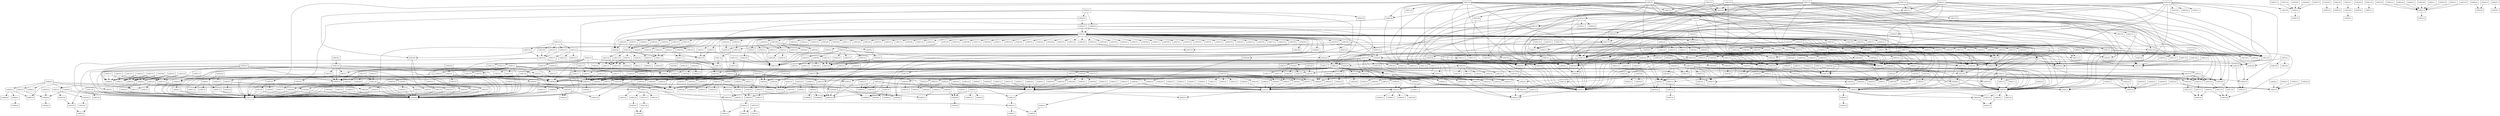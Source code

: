digraph G {
node[shape=box, fontsize=10, fontname=monospace];
"0x0800da50" -> "0x080353e0"
"0x0800da50" -> "0x00000008"
"0x0800da90" -> "0x0800da50"
"0x0800da90" -> "0x0800dadc"
"0x0800dab4" -> "0x080379d0"
"0x0800dab4" -> "0x0800df54"
"0x0800dab4" -> "0x0800edac"
"0x0800dab4" -> "0x0802a8ec"
"0x0800dab4" -> "0x08012334"
"0x0800dab4" -> "0x0801015c"
"0x0800db30" -> "0x0800dbe4"
"0x0800dc14" -> "0x080353e0"
"0x0800dc14" -> "0x00000008"
"0x0800de10" -> "0x080353f4"
"0x0800de10" -> "0x0800dc14"
"0x0800dea4" -> "0x080353e0"
"0x0800dea4" -> "0x00000008"
"0x0800deb8" -> "0x080353f0"
"0x0800df40" -> "0x080353e0"
"0x0800df40" -> "0x00000008"
"0x0800e114" -> "0x0800e124"
"0x0800e114" -> "0x00000018"
"0x0800e114" -> "0x0800e190"
"0x0800e864" -> "0x08010474"
"0x0800e908" -> "0x080353e0"
"0x0800e908" -> "0x00000008"
"0x0800e998" -> "0x0800eae0"
"0x0800e998" -> "0x0800e9e4"
"0x0800e9e4" -> "0x0800e8ac"
"0x0800e9e4" -> "0x0800e908"
"0x0800e9e4" -> "0x0800ef74"
"0x0800ea58" -> "0x0800efc8"
"0x0800ea88" -> "0x0800eaa0"
"0x0800ea88" -> "0x0800eb74"
"0x0800eaa0" -> "0x0800effc"
"0x0800eac0" -> "0x080353e0"
"0x0800eac0" -> "0x00000008"
"0x0800ec38" -> "0x0800ef74"
"0x0800edac" -> "0x0800f194"
"0x0800edac" -> "0x0800edec"
"0x0800edac" -> "0x0800e484"
"0x0800edc4" -> "0x0800f064"
"0x0800edec" -> "0x0800ee20"
"0x0800eee4" -> "0x08038188"
"0x0800eee4" -> "0x0800f194"
"0x0800eee4" -> "0x0800eac0"
"0x0800ef74" -> "0x0800f01c"
"0x0800ef74" -> "0x0800f040"
"0x0800efc8" -> "0x0800f040"
"0x0800f064" -> "0x080379d4"
"0x0800f064" -> "0x0800eb98"
"0x0800f064" -> "0x03000000"
"0x0800f0b0" -> "0x0800f0c0"
"0x0800f0b0" -> "0x0800f0fc"
"0x0800f0fc" -> "0x0800f110"
"0x0800f0fc" -> "0x0800f130"
"0x0800f0fc" -> "0x0800f238"
"0x0800f110" -> "0x080353e0"
"0x0800f110" -> "0x00000008"
"0x0800f2a0" -> "0x08037a0c"
"0x0800f2dc" -> "0x0800f358"
"0x080100a0" -> "0x0800dadc"
"0x080100b4" -> "0x08035400"
"0x0801015c" -> "0x080353e0"
"0x0801015c" -> "0x00000008"
"0x080101b4" -> "0x0800db30"
"0x080101c4" -> "0x080353e4"
"0x080102f4" -> "0x080381e8"
"0x080102f4" -> "0x08037ed8"
"0x0801030c" -> "0x080102f4"
"0x08010388" -> "0x080364dc"
"0x08010388" -> "0x080353e0"
"0x08010388" -> "0x00000008"
"0x08010474" -> "0x0803658c"
"0x08010474" -> "0x08013de0"
"0x08010474" -> "0x08036560"
"0x08010474" -> "0x00000018"
"0x08010474" -> "0x08010730"
"0x0801058c" -> "0x08036d78"
"0x080105ec" -> "0x0801058c"
"0x08010618" -> "0x0801058c"
"0x08010658" -> "0x08036d78"
"0x08010688" -> "0x08036560"
"0x08010688" -> "0x08010730"
"0x08010688" -> "0x080366c0"
"0x08010950" -> "0x08025c98"
"0x0801095c" -> "0x08010fbc"
"0x0801095c" -> "0x080125bc"
"0x0801095c" -> "0x08016b9c"
"0x08010be4" -> "0x0800f974"
"0x08010c08" -> "0x0800f9d4"
"0x08010fbc" -> "0x080353e0"
"0x08010fbc" -> "0x00000008"
"0x08010fdc" -> "0x08010ff0"
"0x08010ff0" -> "0x080110b4"
"0x08010ff0" -> "0x080353e0"
"0x08010ff0" -> "0x00000008"
"0x08010ff0" -> "0x08016708"
"0x080111d4" -> "0x0801677c"
"0x08011214" -> "0x080353e0"
"0x08011214" -> "0x00000008"
"0x0801126c" -> "0x080112cc"
"0x080112ac" -> "0x0801133c"
"0x080112cc" -> "0x08011354"
"0x080112cc" -> "0x080113a0"
"0x080112cc" -> "0x080114dc"
"0x0801133c" -> "0x0801150c"
"0x08011354" -> "0x08011454"
"0x080113a0" -> "0x08011498"
"0x08011454" -> "0x080380e0"
"0x08011498" -> "0x080380e0"
"0x08011824" -> "0x0803540c"
"0x08011824" -> "0x08011a00"
"0x08011824" -> "0x08028d50"
"0x080118c8" -> "0x08036b64"
"0x080118c8" -> "0x080353e0"
"0x080118c8" -> "0x00000008"
"0x080118c8" -> "0x08035474"
"0x080118c8" -> "0x080357dc"
"0x08011a00" -> "0x08036b64"
"0x08011a00" -> "0x080355f8"
"0x08011a00" -> "0x080353e8"
"0x08011a00" -> "0x080353e0"
"0x08011a00" -> "0x00000008"
"0x08011a00" -> "0x08036be0"
"0x08011b44" -> "0x0800df40"
"0x08011b44" -> "0x0800deb8"
"0x08011b44" -> "0x080353e0"
"0x08011b44" -> "0x00000008"
"0x08011b44" -> "0x08010fdc"
"0x08011b44" -> "0x0800de10"
"0x08011b44" -> "0x080353f4"
"0x08011b44" -> "0x08012e24"
"0x08011b44" -> "0x0800dadc"
"0x08012168" -> "0x0800dadc"
"0x08012334" -> "0x0800db30"
"0x080128dc" -> "0x08011b44"
"0x08012908" -> "0x080353e0"
"0x08012908" -> "0x00000008"
"0x08012938" -> "0x080353e0"
"0x08012938" -> "0x00000008"
"0x08012e24" -> "0x0800df40"
"0x08012e24" -> "0x0800deb8"
"0x08012e24" -> "0x0800de10"
"0x08012ed0" -> "0x080379d8"
"0x08012ed0" -> "0x080130f0"
"0x08012ed0" -> "0x08012f18"
"0x08012f18" -> "0x080379d8"
"0x08012f18" -> "0x080130f0"
"0x08012f18" -> "0x08013758"
"0x080130f0" -> "0x080353e4"
"0x080130f0" -> "0x08035400"
"0x080130f0" -> "0x08013758"
"0x080137b8" -> "0x080353e0"
"0x080137b8" -> "0x00000008"
"0x080137b8" -> "0x08013828"
"0x080138a4" -> "0x080329d4"
"0x080138a4" -> "0x08012908"
"0x08013904" -> "0x08032978"
"0x08013904" -> "0x08012938"
"0x08013a94" -> "0x08016708"
"0x08013ad8" -> "0x0803662c"
"0x08013ad8" -> "0x080353e8"
"0x08013ad8" -> "0x08010474"
"0x080165fc" -> "0x08016948"
"0x08016708" -> "0x08016978"
"0x08016708" -> "0x080169b0"
"0x08016708" -> "0x08038210"
"0x08016708" -> "0x08038214"
"0x08016764" -> "0x0801677c"
"0x08016788" -> "0x0801677c"
"0x08016818" -> "0x08016834"
"0x080168f8" -> "0x08016964"
"0x08016948" -> "0x080169ec"
"0x08016ac0" -> "0x080353e0"
"0x08016ac0" -> "0x00000008"
"0x08016ac0" -> "0x08016708"
"0x08016b9c" -> "0x080353e0"
"0x08016b9c" -> "0x00000008"
"0x08016c1c" -> "0x08016bc0"
"0x08016c1c" -> "0x08016c74"
"0x08016c1c" -> "0x08016c94"
"0x08016c1c" -> "0x08016ca8"
"0x08016c1c" -> "0x08016cbc"
"0x08016c1c" -> "0x08016cd0"
"0x08016c74" -> "0x08016b14"
"0x08016d38" -> "0x08017010"
"0x08016d90" -> "0x080379d8"
"0x08016d90" -> "0x08016eac"
"0x08016d90" -> "0x0801b8fc"
"0x08016e24" -> "0x080379d4"
"0x08016e24" -> "0x08016e98"
"0x08016e24" -> "0x080189b4"
"0x08016e24" -> "0x08018d54"
"0x08016e30" -> "0x08012ed0"
"0x08016e98" -> "0x08016d38"
"0x08016e98" -> "0x08016d90"
"0x08016eac" -> "0x08017010"
"0x08016eac" -> "0x080170a4"
"0x08016eac" -> "0x08017084"
"0x08016eac" -> "0x080170c4"
"0x08016eac" -> "0x080170e4"
"0x08017084" -> "0x08017184"
"0x080170a4" -> "0x080171b4"
"0x080170c4" -> "0x080171f4"
"0x080170e4" -> "0x08017228"
"0x08017104" -> "0x08012630"
"0x08017104" -> "0x08012710"
"0x08017184" -> "0x08012a08"
"0x080171b4" -> "0x08012a08"
"0x080171f4" -> "0x08012a84"
"0x08017228" -> "0x08012a84"
"0x08017268" -> "0x0801cf1c"
"0x08017268" -> "0x0801126c"
"0x08017268" -> "0x0800e998"
"0x08017268" -> "0x08016c1c"
"0x08017268" -> "0x0801d1fc"
"0x08017268" -> "0x0801b1f0"
"0x08017268" -> "0x08013858"
"0x08017268" -> "0x08016c74"
"0x08017268" -> "0x08016c94"
"0x08017268" -> "0x08016ca8"
"0x08017268" -> "0x08016cf4"
"0x08017268" -> "0x08016cf8"
"0x08017268" -> "0x08016d0c"
"0x08017268" -> "0x08016cd0"
"0x08017268" -> "0x080190f4"
"0x08017268" -> "0x0801913c"
"0x08017268" -> "0x08018ff0"
"0x08017268" -> "0x08018d68"
"0x08017268" -> "0x08018c68"
"0x08017268" -> "0x0801cf50"
"0x08017268" -> "0x080352d0"
"0x08017268" -> "0x08017268"
"0x08017268" -> "0x08017386"
"0x08017268" -> "0x08016708"
"0x08017428" -> "0x08016d0c"
"0x08017428" -> "0x0801a894"
"0x08017428" -> "0x0801394c"
"0x08017428" -> "0x08013904"
"0x08017428" -> "0x08032414"
"0x08017428" -> "0x0801c328"
"0x08017428" -> "0x0801c908"
"0x08017428" -> "0x080190f4"
"0x08017428" -> "0x0801913c"
"0x08017428" -> "0x080138a4"
"0x08017428" -> "0x080191b0"
"0x08017428" -> "0x0801c344"
"0x08017428" -> "0x0801c1b0"
"0x08017428" -> "0x0801ce88"
"0x08017428" -> "0x0801c4c4"
"0x08017428" -> "0x0801c518"
"0x08017428" -> "0x0801c450"
"0x080175d8" -> "0x08016d0c"
"0x080175d8" -> "0x0801a894"
"0x080175d8" -> "0x0801394c"
"0x080175d8" -> "0x0801c638"
"0x080175d8" -> "0x080190f4"
"0x080175d8" -> "0x080191b0"
"0x080175d8" -> "0x0801c344"
"0x080175d8" -> "0x0801c1b0"
"0x080175d8" -> "0x0801ce88"
"0x080175d8" -> "0x0801c590"
"0x080175d8" -> "0x080190c0"
"0x080175d8" -> "0x08010474"
"0x080175d8" -> "0x0801f590"
"0x080175d8" -> "0x0801edf0"
"0x0801776c" -> "0x08038128"
"0x0801776c" -> "0x08016d0c"
"0x0801776c" -> "0x0801c240"
"0x0801776c" -> "0x0801a894"
"0x0801776c" -> "0x08032414"
"0x0801776c" -> "0x0801c908"
"0x0801776c" -> "0x080190f4"
"0x0801776c" -> "0x080191b0"
"0x0801776c" -> "0x0801913c"
"0x0801776c" -> "0x0801c1b0"
"0x0801776c" -> "0x0801ce88"
"0x0801776c" -> "0x0801c518"
"0x0801776c" -> "0x0801c450"
"0x0801776c" -> "0x08016ce4"
"0x08017930" -> "0x080190e0"
"0x08017930" -> "0x08016d0c"
"0x08017930" -> "0x0801c240"
"0x08017930" -> "0x08016d18"
"0x08017930" -> "0x0801c2d4"
"0x08017930" -> "0x08016ce4"
"0x08017930" -> "0x0801c1b0"
"0x08017930" -> "0x0801ce88"
"0x08017a48" -> "0x08038128"
"0x08017a48" -> "0x08016d0c"
"0x08017a48" -> "0x0801a894"
"0x08017a48" -> "0x080190f4"
"0x08017a48" -> "0x080191b0"
"0x08017a48" -> "0x0801ce88"
"0x08017a48" -> "0x08016ce4"
"0x08017bac" -> "0x080190e0"
"0x08017bac" -> "0x0801a894"
"0x08017bac" -> "0x0801c1b0"
"0x08017bac" -> "0x0801ce88"
"0x08017bac" -> "0x0801c36c"
"0x08017bac" -> "0x08016ce8"
"0x08017bac" -> "0x08016d00"
"0x08017bac" -> "0x080190f4"
"0x08017bac" -> "0x0801913c"
"0x08017bac" -> "0x080190c0"
"0x08017d18" -> "0x0801a894"
"0x08017d18" -> "0x0801c1b0"
"0x08017d18" -> "0x0801ce88"
"0x08017d18" -> "0x0801c36c"
"0x08017d18" -> "0x080190cc"
"0x08017d18" -> "0x08016d00"
"0x08017d18" -> "0x080190f4"
"0x08017d18" -> "0x0801913c"
"0x08017e38" -> "0x0801c6ac"
"0x08017e38" -> "0x0801a894"
"0x08017e38" -> "0x0801c1b0"
"0x08017e38" -> "0x0801ce88"
"0x08017e38" -> "0x0801c608"
"0x08017e38" -> "0x0801c36c"
"0x08017f2c" -> "0x08038128"
"0x08017f2c" -> "0x0801394c"
"0x08017f2c" -> "0x0801c1b0"
"0x08017f2c" -> "0x0801ce88"
"0x08017f2c" -> "0x080323c0"
"0x08017f2c" -> "0x0801c240"
"0x08017f2c" -> "0x08016d0c"
"0x08017f2c" -> "0x080190f4"
"0x08017f2c" -> "0x080191b0"
"0x08017f2c" -> "0x080190c0"
"0x08017f2c" -> "0x08016ce8"
"0x080180c8" -> "0x08016d0c"
"0x080180c8" -> "0x0801c734"
"0x080180c8" -> "0x080190f4"
"0x080180c8" -> "0x0801913c"
"0x080180c8" -> "0x0801ce88"
"0x08018120" -> "0x0801d7b8"
"0x08018120" -> "0x08018f4c"
"0x08018120" -> "0x0801a93c"
"0x08018120" -> "0x08016d0c"
"0x08018120" -> "0x0801a894"
"0x08018120" -> "0x0801394c"
"0x08018120" -> "0x0801c1b0"
"0x08018120" -> "0x0801ce88"
"0x08018120" -> "0x08018b34"
"0x08018120" -> "0x0801d5e8"
"0x08018120" -> "0x0801d684"
"0x08018120" -> "0x0801d71c"
"0x08018120" -> "0x080323c0"
"0x08018344" -> "0x08016d0c"
"0x08018344" -> "0x080190cc"
"0x08018344" -> "0x080190f4"
"0x08018344" -> "0x0801ce88"
"0x08018388" -> "0x08016818"
"0x08018898" -> "0x08016d0c"
"0x08018898" -> "0x080190f4"
"0x08018898" -> "0x080191b0"
"0x08018898" -> "0x08016ce4"
"0x08018974" -> "0x08016e24"
"0x08018988" -> "0x08016df0"
"0x08018988" -> "0x08016e10"
"0x08018988" -> "0x0801e238"
"0x080189b4" -> "0x08016d38"
"0x080189b4" -> "0x08017040"
"0x080189b4" -> "0x080379d8"
"0x080189b4" -> "0x0801b8fc"
"0x080189b4" -> "0x0801d440"
"0x080189b4" -> "0x08019234"
"0x080189b4" -> "0x0801e428"
"0x080189b4" -> "0x08016d0c"
"0x080189b4" -> "0x08018da4"
"0x080189b4" -> "0x08017084"
"0x080189b4" -> "0x080170a4"
"0x080189b4" -> "0x080170c4"
"0x080189b4" -> "0x080170e4"
"0x080189b4" -> "0x08010474"
"0x080189b4" -> "0x08018fb8"
"0x08018b34" -> "0x08038128"
"0x08018b34" -> "0x0801913c"
"0x08018b34" -> "0x08018c68"
"0x08018d54" -> "0x0801e104"
"0x08018d68" -> "0x08016cbc"
"0x08018d84" -> "0x08016cbc"
"0x08018da4" -> "0x08016cbc"
"0x08018da4" -> "0x080190f4"
"0x08018da4" -> "0x08018b34"
"0x08018da4" -> "0x0801e35c"
"0x08018e04" -> "0x08017084"
"0x08018e04" -> "0x08016cbc"
"0x08018e04" -> "0x08016d0c"
"0x08018e04" -> "0x0801e36c"
"0x08018e04" -> "0x080190f4"
"0x08018e04" -> "0x0801913c"
"0x08018e04" -> "0x080190c0"
"0x08018e04" -> "0x080191b0"
"0x08018e04" -> "0x0801c2d4"
"0x08018e04" -> "0x08010474"
"0x08018f4c" -> "0x08016cbc"
"0x08018f4c" -> "0x08016d0c"
"0x08018f4c" -> "0x0801c2d4"
"0x08018f4c" -> "0x08010474"
"0x08018fb8" -> "0x08016cbc"
"0x08018fb8" -> "0x08016d0c"
"0x08018fb8" -> "0x080190f4"
"0x08018fb8" -> "0x0801913c"
"0x08018ff0" -> "0x0800e864"
"0x08018ff0" -> "0x0800e690"
"0x08018ff0" -> "0x0801913c"
"0x080190f4" -> "0x08016ca8"
"0x0801913c" -> "0x08016c94"
"0x080191b0" -> "0x0801913c"
"0x080191d8" -> "0x0801913c"
"0x08019234" -> "0x0801913c"
"0x080192a0" -> "0x08032414"
"0x080192a0" -> "0x0801c1b0"
"0x080192a0" -> "0x0801ce88"
"0x080192a0" -> "0x0801d2dc"
"0x080192a0" -> "0x080191d8"
"0x080192a0" -> "0x0801d3a8"
"0x080192a0" -> "0x08018d84"
"0x080192a0" -> "0x08010474"
"0x080192a0" -> "0x0801a93c"
"0x080192a0" -> "0x08018e04"
"0x080192a0" -> "0x0801394c"
"0x0801938c" -> "0x0801d3d4"
"0x0801938c" -> "0x0801d55c"
"0x0801938c" -> "0x0801d2dc"
"0x080193d4" -> "0x0801940c"
"0x080193d4" -> "0x0801bc90"
"0x080193d4" -> "0x08019590"
"0x080193d4" -> "0x08019738"
"0x080193d4" -> "0x080197b4"
"0x080193d4" -> "0x08019970"
"0x0801940c" -> "0x080352d0"
"0x0801940c" -> "0x08012cc0"
"0x0801940c" -> "0x08012d84"
"0x0801940c" -> "0x08013a5c"
"0x08019590" -> "0x08038128"
"0x08019590" -> "0x08012630"
"0x08019590" -> "0x0801a93c"
"0x08019590" -> "0x08016d0c"
"0x08019590" -> "0x080190f4"
"0x08019590" -> "0x0801913c"
"0x08019590" -> "0x08010474"
"0x080197b4" -> "0x08038128"
"0x080197b4" -> "0x08012970"
"0x080197b4" -> "0x080198f8"
"0x080197b4" -> "0x080129b8"
"0x08019970" -> "0x08012630"
"0x080199f4" -> "0x0801bd80"
"0x08019bd0" -> "0x080352d0"
"0x08019bd0" -> "0x0801f34c"
"0x08019bd0" -> "0x0801f300"
"0x08019bd0" -> "0x080199f4"
"0x08019ca4" -> "0x08032414"
"0x08019da4" -> "0x08038128"
"0x08019e1c" -> "0x08038128"
"0x08019e88" -> "0x08012970"
"0x08019e88" -> "0x08019da4"
"0x08019e88" -> "0x08019e1c"
"0x08019f58" -> "0x08038128"
"0x08019f58" -> "0x08019e88"
"0x08019f58" -> "0x08016ce4"
"0x08019f58" -> "0x0801ea84"
"0x08019f58" -> "0x08010474"
"0x08019f58" -> "0x0801f158"
"0x08019f58" -> "0x0801a93c"
"0x08019f58" -> "0x080191b0"
"0x0801a5e4" -> "0x08035258"
"0x0801a5e4" -> "0x08018cac"
"0x0801a5e4" -> "0x08018d18"
"0x0801a5e4" -> "0x0801ea84"
"0x0801a5e4" -> "0x08010474"
"0x0801a5e4" -> "0x0801a93c"
"0x0801a5e4" -> "0x080191b0"
"0x0801a894" -> "0x08019f58"
"0x0801a894" -> "0x0801a5e4"
"0x0801a93c" -> "0x08019234"
"0x0801b1f0" -> "0x0800e9e4"
"0x0801b1f0" -> "0x08016c1c"
"0x0801b3d4" -> "0x08032414"
"0x0801b3d4" -> "0x0801c734"
"0x0801b3d4" -> "0x0801913c"
"0x0801b4c4" -> "0x08032414"
"0x0801b570" -> "0x08017010"
"0x0801b570" -> "0x08017084"
"0x0801b570" -> "0x080170a4"
"0x0801b570" -> "0x080170c4"
"0x0801b570" -> "0x080170e4"
"0x0801b570" -> "0x0801f7a4"
"0x0801b8fc" -> "0x0801b8c0"
"0x0801b8fc" -> "0x0801b570"
"0x0801bc28" -> "0x08016c94"
"0x0801bc90" -> "0x080352d0"
"0x0801bd80" -> "0x080321f4"
"0x0801bd80" -> "0x0801c734"
"0x0801bd80" -> "0x08016d0c"
"0x0801bd80" -> "0x08018e04"
"0x0801bd80" -> "0x0801c638"
"0x0801bd80" -> "0x080190f4"
"0x0801bd80" -> "0x08016ce8"
"0x0801bd80" -> "0x0801913c"
"0x0801bd80" -> "0x0801a93c"
"0x0801bd80" -> "0x08013904"
"0x0801bd80" -> "0x0803527c"
"0x0801bd80" -> "0x08010474"
"0x0801c1b0" -> "0x080352d0"
"0x0801c1b0" -> "0x080323d4"
"0x0801c240" -> "0x080190f4"
"0x0801c240" -> "0x0801913c"
"0x0801c240" -> "0x0801a93c"
"0x0801c240" -> "0x08016d0c"
"0x0801c240" -> "0x08016ce4"
"0x0801c240" -> "0x0801394c"
"0x0801c2d4" -> "0x0801a93c"
"0x0801c2d4" -> "0x080190f4"
"0x0801c2d4" -> "0x080191b0"
"0x0801c2d4" -> "0x080190c0"
"0x0801c2d4" -> "0x0801394c"
"0x0801c36c" -> "0x08016ce4"
"0x0801c450" -> "0x080190c0"
"0x0801c450" -> "0x08016ce8"
"0x0801c450" -> "0x08016d00"
"0x0801c450" -> "0x08016ce4"
"0x0801c450" -> "0x080190f4"
"0x0801c450" -> "0x0801913c"
"0x0801c450" -> "0x08010474"
"0x0801c4c4" -> "0x080190f4"
"0x0801c4c4" -> "0x080191d8"
"0x0801c4c4" -> "0x0801913c"
"0x0801c518" -> "0x080190f4"
"0x0801c518" -> "0x080191d8"
"0x0801c518" -> "0x0801913c"
"0x0801c590" -> "0x080190f4"
"0x0801c590" -> "0x080191d8"
"0x0801c590" -> "0x0801913c"
"0x0801c608" -> "0x080191d8"
"0x0801c638" -> "0x08012a08"
"0x0801c638" -> "0x0801f898"
"0x0801c6ac" -> "0x08016d0c"
"0x0801c6ac" -> "0x0801a93c"
"0x0801c6ac" -> "0x080190f4"
"0x0801c6ac" -> "0x080191b0"
"0x0801c6ac" -> "0x08010474"
"0x0801c790" -> "0x08032414"
"0x0801c880" -> "0x08032414"
"0x0801c908" -> "0x08012630"
"0x0801c908" -> "0x080328ac"
"0x0801cb68" -> "0x08032f5c"
"0x0801cdec" -> "0x080352d0"
"0x0801ce88" -> "0x080323d4"
"0x0801ce88" -> "0x08032414"
"0x0801cf1c" -> "0x08035258"
"0x0801d1fc" -> "0x0800eae0"
"0x0801d1fc" -> "0x080353e0"
"0x0801d1fc" -> "0x00000008"
"0x0801d1fc" -> "0x0800ec38"
"0x0801d358" -> "0x0801d964"
"0x0801d358" -> "0x0801d9e0"
"0x0801d3a8" -> "0x0801d2dc"
"0x0801d440" -> "0x0801da34"
"0x0801d440" -> "0x08012630"
"0x0801d440" -> "0x08012734"
"0x0801d440" -> "0x0801d358"
"0x0801d880" -> "0x08018b34"
"0x0801d9e0" -> "0x08035400"
"0x0801da7c" -> "0x08017010"
"0x0801da7c" -> "0x08017040"
"0x0801da7c" -> "0x08017084"
"0x0801da7c" -> "0x080170a4"
"0x0801da7c" -> "0x080170c4"
"0x0801da7c" -> "0x080170e4"
"0x0801da7c" -> "0x0801f7a4"
"0x0801dc64" -> "0x08038128"
"0x0801dc64" -> "0x0801e310"
"0x0801dc64" -> "0x08018b34"
"0x0801dc64" -> "0x0801da7c"
"0x0801dc64" -> "0x08010474"
"0x0801dc64" -> "0x0800f2a0"
"0x0801dc64" -> "0x0800f278"
"0x0801deb8" -> "0x0801d880"
"0x0801deb8" -> "0x08038128"
"0x0801deb8" -> "0x0801e310"
"0x0801deb8" -> "0x08018b34"
"0x0801deb8" -> "0x0801da7c"
"0x0801deb8" -> "0x0801dda8"
"0x0801e104" -> "0x0801dc64"
"0x0801e104" -> "0x0801deb8"
"0x0801e238" -> "0x08016b14"
"0x0801e310" -> "0x0800f278"
"0x0801e36c" -> "0x0800f278"
"0x0801e36c" -> "0x08016d0c"
"0x0801e36c" -> "0x08016ce8"
"0x0801e428" -> "0x0800f278"
"0x0801e6c8" -> "0x0801e6a4"
"0x0801e6dc" -> "0x0801e73c"
"0x0801e6dc" -> "0x080353e0"
"0x0801e6dc" -> "0x00000008"
"0x0801e73c" -> "0x080353e0"
"0x0801e73c" -> "0x00000008"
"0x0801e79c" -> "0x08038128"
"0x0801e79c" -> "0x0801f208"
"0x0801e79c" -> "0x080353e0"
"0x0801e79c" -> "0x00000008"
"0x0801e79c" -> "0x08016708"
"0x0801e79c" -> "0x0800e998"
"0x0801e79c" -> "0x0801126c"
"0x0801e79c" -> "0x08016c1c"
"0x0801e79c" -> "0x0801e6c8"
"0x0801e79c" -> "0x08016c74"
"0x0801e79c" -> "0x08016c94"
"0x0801e79c" -> "0x0801fb60"
"0x0801e79c" -> "0x08038020"
"0x0801ea84" -> "0x0801e79c"
"0x0801ea84" -> "0x0801e6a4"
"0x0801ea84" -> "0x0801fbf0"
"0x0801ea84" -> "0x0801eec0"
"0x0801eb48" -> "0x0801e79c"
"0x0801eb48" -> "0x0801e6c8"
"0x0801eb48" -> "0x0801fbf0"
"0x0801eb48" -> "0x0801eec0"
"0x0801ece0" -> "0x0801126c"
"0x0801ece0" -> "0x08010fdc"
"0x0801ed54" -> "0x0801e79c"
"0x0801edac" -> "0x0801ed54"
"0x0801edac" -> "0x08025cd0"
"0x0801edac" -> "0x08025d08"
"0x0801edf0" -> "0x08035308"
"0x0801edf0" -> "0x08025d34"
"0x0801edf0" -> "0x0801f158"
"0x0801ee30" -> "0x0801e79c"
"0x0801ee30" -> "0x0801eec0"
"0x0801eec0" -> "0x080379d4"
"0x0801eec0" -> "0x0801efa0"
"0x0801eec0" -> "0x0801f020"
"0x0801eec0" -> "0x0801ef9c"
"0x0801eec0" -> "0x0801eee4"
"0x0801eec0" -> "0x0801f0e0"
"0x0801eec0" -> "0x08024f28"
"0x0801eec0" -> "0x080237d8"
"0x0801eec0" -> "0x08023080"
"0x0801eec0" -> "0x08023d00"
"0x0801eec0" -> "0x08023cc0"
"0x0801eec0" -> "0x080244d4"
"0x0801eec0" -> "0x08023038"
"0x0801eec0" -> "0x08024864"
"0x0801eec0" -> "0x0802432c"
"0x0801eec0" -> "0x080242bc"
"0x0801eec0" -> "0x08023b98"
"0x0801eec0" -> "0x08023048"
"0x0801eec0" -> "0x08024694"
"0x0801eec0" -> "0x08023074"
"0x0801eec0" -> "0x08023ff4"
"0x0801eec0" -> "0x0802400c"
"0x0801eec0" -> "0x08022cb8"
"0x0801eec0" -> "0x0802331c"
"0x0801eec0" -> "0x0802452c"
"0x0801eec0" -> "0x08022c00"
"0x0801eec0" -> "0x08022cd8"
"0x0801eec0" -> "0x08022e90"
"0x0801eec0" -> "0x080233d4"
"0x0801eec0" -> "0x080237a0"
"0x0801eec0" -> "0x08024080"
"0x0801eec0" -> "0x08022b7c"
"0x0801eec0" -> "0x08023910"
"0x0801eec0" -> "0x08023fc0"
"0x0801eec0" -> "0x08024040"
"0x0801eec0" -> "0x0802475c"
"0x0801eec0" -> "0x08024f60"
"0x0801eec0" -> "0x08023680"
"0x0801eec0" -> "0x08023c54"
"0x0801eec0" -> "0x0802308c"
"0x0801eec0" -> "0x0802493c"
"0x0801eec0" -> "0x08023e28"
"0x0801eec0" -> "0x080249a4"
"0x0801eec0" -> "0x08024158"
"0x0801eec0" -> "0x080248ac"
"0x0801eec0" -> "0x0802455c"
"0x0801eec0" -> "0x0802362c"
"0x0801eec0" -> "0x080237f8"
"0x0801eec0" -> "0x080238b8"
"0x0801eec0" -> "0x08024720"
"0x0801eec0" -> "0x08023ce0"
"0x0801eec0" -> "0x080255d4"
"0x0801eec0" -> "0x08025588"
"0x0801eec0" -> "0x08023350"
"0x0801eec0" -> "0x08023e50"
"0x0801eec0" -> "0x08024058"
"0x0801eec0" -> "0x080230dc"
"0x0801eec0" -> "0x08023090"
"0x0801eec0" -> "0x08024114"
"0x0801eec0" -> "0x08023dd0"
"0x0801eec0" -> "0x08024970"
"0x0801eec0" -> "0x08022d48"
"0x0801eec0" -> "0x080233fc"
"0x0801eec0" -> "0x080237bc"
"0x0801eec0" -> "0x08024098"
"0x0801eec0" -> "0x08022e14"
"0x0801eec0" -> "0x08023384"
"0x0801eec0" -> "0x080233ac"
"0x0801eec0" -> "0x0802458c"
"0x0801eec0" -> "0x08023860"
"0x0801eec0" -> "0x08024d50"
"0x0801eec0" -> "0x08023944"
"0x0801eec0" -> "0x08022bbc"
"0x0801eec0" -> "0x080240b4"
"0x0801eec0" -> "0x08022b44"
"0x0801eec0" -> "0x08023af8"
"0x0801eec0" -> "0x080245d4"
"0x0801eec0" -> "0x08023ae0"
"0x0801eec0" -> "0x08025984"
"0x0801eec0" -> "0x08023120"
"0x0801eec0" -> "0x0802536c"
"0x0801eec0" -> "0x080243b8"
"0x0801eec0" -> "0x080249e0"
"0x0801eec0" -> "0x08024d88"
"0x0801eec0" -> "0x08022fe8"
"0x0801eec0" -> "0x08024740"
"0x0801eec0" -> "0x08024a1c"
"0x0801eec0" -> "0x08023c8c"
"0x0801eec0" -> "0x08023d78"
"0x0801eec0" -> "0x080244a4"
"0x0801eec0" -> "0x08024b78"
"0x0801eec0" -> "0x08024b94"
"0x0801eec0" -> "0x080254f4"
"0x0801eec0" -> "0x08025048"
"0x0801eec0" -> "0x0802008c"
"0x0801eec0" -> "0x08016e24"
"0x0801eec0" -> "0x0801fc34"
"0x0801eec0" -> "0x0801f158"
"0x0801eec0" -> "0x08016fd8"
"0x0801eec0" -> "0x0800e690"
"0x0801ef9c" -> "0x0801f39c"
"0x0801f020" -> "0x0801f39c"
"0x0801f0e0" -> "0x0801f39c"
"0x0801f158" -> "0x08016c14"
"0x0801f158" -> "0x0800ea88"
"0x0801f158" -> "0x080112ac"
"0x0801f158" -> "0x0801677c"
"0x0801f300" -> "0x0801f724"
"0x0801f34c" -> "0x0801f724"
"0x0801f39c" -> "0x0801f724"
"0x0801f39c" -> "0x0801f40c"
"0x0801f40c" -> "0x08012a08"
"0x0801f40c" -> "0x08012a84"
"0x0801f590" -> "0x0801f724"
"0x0801fb60" -> "0x0800e864"
"0x0801fbf0" -> "0x0801fb60"
"0x0801fc20" -> "0x0801fb60"
"0x0801fc88" -> "0x0801f2e0"
"0x0801fcac" -> "0x0801f2e0"
"0x0801fcd0" -> "0x0801fc88"
"0x0801fcfc" -> "0x0801f2e0"
"0x0801fd28" -> "0x0801f2e0"
"0x0801fd54" -> "0x0801fcfc"
"0x0801fd54" -> "0x0801fd28"
"0x0801fd54" -> "0x080379dc"
"0x0801fd54" -> "0x0801fe0c"
"0x0801fd54" -> "0x0801fea8"
"0x0801fd54" -> "0x0801ff50"
"0x0801fe0c" -> "0x0801f2f4"
"0x0801fe0c" -> "0x08012afc"
"0x0801fe0c" -> "0x08011540"
"0x0801fea8" -> "0x0801f2f4"
"0x0801fea8" -> "0x08012b6c"
"0x0801fea8" -> "0x08011540"
"0x0801ff50" -> "0x0801f2f4"
"0x0801ff50" -> "0x08012be0"
"0x0801ff50" -> "0x08011540"
"0x0802008c" -> "0x08038020"
"0x0802025c" -> "0x08035044"
"0x080205d4" -> "0x0801fc20"
"0x08020648" -> "0x0801fc20"
"0x08020748" -> "0x0801fc20"
"0x08022b44" -> "0x0801fbf0"
"0x08022b7c" -> "0x0801fbf0"
"0x08022cd8" -> "0x0801030c"
"0x08023038" -> "0x0801f944"
"0x08023090" -> "0x0801edac"
"0x08023090" -> "0x0801faf0"
"0x08023090" -> "0x08032244"
"0x08023090" -> "0x08025d98"
"0x08023090" -> "0x0802025c"
"0x080230dc" -> "0x080379d4"
"0x080230dc" -> "0x08020648"
"0x080230dc" -> "0x08020748"
"0x080230dc" -> "0x08020078"
"0x080230dc" -> "0x080205d4"
"0x08023120" -> "0x080379d4"
"0x08023120" -> "0x0802044c"
"0x08023120" -> "0x08020510"
"0x0802331c" -> "0x08016ce4"
"0x08023350" -> "0x08016ce8"
"0x08023384" -> "0x0801fcfc"
"0x080233ac" -> "0x0801fd28"
"0x080233d4" -> "0x0801fcfc"
"0x080233fc" -> "0x0801fd28"
"0x0802362c" -> "0x0801fcd0"
"0x08023680" -> "0x0801fcd0"
"0x08023680" -> "0x0801fbf0"
"0x080237d8" -> "0x0801fc20"
"0x080237f8" -> "0x0801fc20"
"0x08023910" -> "0x0801eb48"
"0x08023944" -> "0x0801eb48"
"0x08023944" -> "0x0801fbf0"
"0x08023af8" -> "0x0801030c"
"0x08023c54" -> "0x08016d0c"
"0x08023c8c" -> "0x08016d0c"
"0x08023e28" -> "0x0801f944"
"0x08024058" -> "0x08013980"
"0x080240b4" -> "0x08012630"
"0x08024114" -> "0x08012630"
"0x08024158" -> "0x08012630"
"0x080242bc" -> "0x08012630"
"0x0802432c" -> "0x08012630"
"0x080243b8" -> "0x08037e40"
"0x080243b8" -> "0x08012630"
"0x080244a4" -> "0x0801edac"
"0x080244d4" -> "0x0801fd54"
"0x0802452c" -> "0x0801fd54"
"0x0802455c" -> "0x0801fd54"
"0x0802458c" -> "0x0801fd54"
"0x080245d4" -> "0x08012630"
"0x08024864" -> "0x08016ce4"
"0x080248ac" -> "0x08016ce4"
"0x080249e0" -> "0x0801fcac"
"0x08024a1c" -> "0x0801fcac"
"0x08024a1c" -> "0x0801fcfc"
"0x08024a1c" -> "0x0801fd28"
"0x08024b78" -> "0x08025d98"
"0x08024b94" -> "0x08025de0"
"0x08024d50" -> "0x08010474"
"0x08024d88" -> "0x0800ea58"
"0x08025160" -> "0x0801eb48"
"0x08025588" -> "0x08010474"
"0x080255d4" -> "0x08038128"
"0x080255d4" -> "0x08038188"
"0x080255d4" -> "0x08025160"
"0x080259a4" -> "0x0801e6dc"
"0x080259a4" -> "0x0801ece0"
"0x080259a4" -> "0x080379d4"
"0x080259a4" -> "0x08025a94"
"0x080259a4" -> "0x08025b44"
"0x080259a4" -> "0x08025d58"
"0x08025a94" -> "0x08025de0"
"0x08025a94" -> "0x0801e79c"
"0x08025a94" -> "0x0801fbf0"
"0x08025a94" -> "0x0801eec0"
"0x08025b44" -> "0x08025de0"
"0x08025b44" -> "0x0801ee30"
"0x08025d58" -> "0x0801ed54"
"0x08025e00" -> "0x080353e0"
"0x08025e00" -> "0x00000008"
"0x08026764" -> "0x0800f320"
"0x080267a0" -> "0x08010474"
"0x080267f4" -> "0x0800f2dc"
"0x08026814" -> "0x080111ec"
"0x08026814" -> "0x0800e3bc"
"0x08026814" -> "0x0800eee4"
"0x08026814" -> "0x0800f6a4"
"0x080268b0" -> "0x080353e0"
"0x080268b0" -> "0x00000008"
"0x08026a44" -> "0x0800eee4"
"0x08026a44" -> "0x0800e3bc"
"0x08026a44" -> "0x080353e0"
"0x08026a44" -> "0x00000008"
"0x08026a44" -> "0x0800df40"
"0x08026a44" -> "0x0800deb8"
"0x08026a44" -> "0x0800de10"
"0x08026a44" -> "0x0802d44c"
"0x08026b84" -> "0x0800f320"
"0x08026b84" -> "0x08010474"
"0x08026f78" -> "0x0800e3bc"
"0x08026f78" -> "0x0800f6a4"
"0x0802716c" -> "0x0800f320"
"0x080271b4" -> "0x0800f2dc"
"0x080271d4" -> "0x0800eee4"
"0x080271d4" -> "0x0800e3bc"
"0x080271d4" -> "0x0800f6a4"
"0x08027af8" -> "0x0800e3bc"
"0x08027af8" -> "0x0801126c"
"0x08027af8" -> "0x0800eae0"
"0x08027af8" -> "0x0800deb8"
"0x08027af8" -> "0x0800e9e4"
"0x08027af8" -> "0x0802a720"
"0x08027af8" -> "0x08027850"
"0x08027c0c" -> "0x0800f320"
"0x08027c0c" -> "0x0802a8bc"
"0x08027c0c" -> "0x08010474"
"0x08027c3c" -> "0x08027850"
"0x08027c3c" -> "0x0800e690"
"0x08027c3c" -> "0x0800ea88"
"0x08027ca4" -> "0x08010474"
"0x08027cd8" -> "0x080353e8"
"0x08027cd8" -> "0x00000018"
"0x08028080" -> "0x080105ec"
"0x08028080" -> "0x0800e3bc"
"0x08028080" -> "0x0800f6a4"
"0x08028c58" -> "0x08011a00"
"0x08028c58" -> "0x08028d60"
"0x08028ca8" -> "0x0800f320"
"0x08028cc4" -> "0x080118c8"
"0x08028d04" -> "0x0800f2dc"
"0x08028d24" -> "0x0800eee4"
"0x08028d24" -> "0x0800e3bc"
"0x08028d24" -> "0x08011214"
"0x08028d24" -> "0x0800f6a4"
"0x08028d50" -> "0x08028d60"
"0x08028d60" -> "0x080353e0"
"0x08028d60" -> "0x00000008"
"0x08028dac" -> "0x0802d4c8"
"0x08028ddc" -> "0x0802d5dc"
"0x08028e18" -> "0x0802d720"
"0x08028e3c" -> "0x0802d764"
"0x08028e60" -> "0x0802d4c8"
"0x08028e94" -> "0x0802d5dc"
"0x08028ed0" -> "0x0802d720"
"0x08028ef4" -> "0x0802d764"
"0x08028f18" -> "0x0802d4c8"
"0x08028f4c" -> "0x0802d5dc"
"0x08028f88" -> "0x0802d720"
"0x08028fac" -> "0x0802d764"
"0x0802a240" -> "0x080111ec"
"0x0802a240" -> "0x0800eee4"
"0x0802a240" -> "0x0800e3bc"
"0x0802a240" -> "0x08011214"
"0x0802a240" -> "0x0800f6a4"
"0x0802a240" -> "0x080105ec"
"0x0802a720" -> "0x0802a6f4"
"0x0802a720" -> "0x0802a740"
"0x0802a740" -> "0x0800df40"
"0x0802a740" -> "0x0800deb8"
"0x0802a740" -> "0x080353e0"
"0x0802a740" -> "0x00000008"
"0x0802a740" -> "0x0800de10"
"0x0802a740" -> "0x080353e4"
"0x0802a740" -> "0x0802a8bc"
"0x0802a8ec" -> "0x080353e0"
"0x0802a8ec" -> "0x00000008"
"0x0802a8ec" -> "0x0800db30"
"0x0802af74" -> "0x0802b76c"
"0x0802af74" -> "0x0802af7c"
"0x0802af74" -> "0x08016818"
"0x0802b040" -> "0x0802b068"
"0x0802b040" -> "0x0800f320"
"0x0802b040" -> "0x08010474"
"0x0802b068" -> "0x0802b9c8"
"0x0802b068" -> "0x0802b98c"
"0x0802b0a4" -> "0x0802b1f8"
"0x0802b0d8" -> "0x0800f2dc"
"0x0802b0f8" -> "0x080111ec"
"0x0802b0f8" -> "0x0800e3bc"
"0x0802b0f8" -> "0x0800eee4"
"0x0802b0f8" -> "0x08011214"
"0x0802b0f8" -> "0x0800f6a4"
"0x0802b1f8" -> "0x08010474"
"0x0802b1f8" -> "0x080353e8"
"0x0802b1f8" -> "0x0802b350"
"0x0802b350" -> "0x080353e8"
"0x0802b464" -> "0x0802b588"
"0x0802b464" -> "0x0802b658"
"0x0802b464" -> "0x0802b76c"
"0x0802b464" -> "0x0802b470"
"0x0802b76c" -> "0x0801126c"
"0x0802b76c" -> "0x0800eae0"
"0x0802b76c" -> "0x0800deb8"
"0x0802b76c" -> "0x0800e9e4"
"0x0802b95c" -> "0x0802d4c8"
"0x0802b98c" -> "0x0802d5dc"
"0x0802b9c8" -> "0x0802d720"
"0x0802ba6c" -> "0x0802d5dc"
"0x0802baec" -> "0x0802d690"
"0x0802bb20" -> "0x0802d764"
"0x0802bb50" -> "0x0802d4c8"
"0x0802bb84" -> "0x0802d5dc"
"0x0802bbc0" -> "0x0802d4c8"
"0x0802bbf4" -> "0x0802d5dc"
"0x0802bc30" -> "0x0802d4c8"
"0x0802bc64" -> "0x0802d5dc"
"0x0802bcc0" -> "0x0800ed64"
"0x0802bcc0" -> "0x0802bca0"
"0x0802bcc0" -> "0x0802d4c8"
"0x0802bd24" -> "0x0802bca0"
"0x0802bd24" -> "0x0802d5dc"
"0x0802bd8c" -> "0x0802bca0"
"0x0802bd8c" -> "0x0802d720"
"0x0802bda4" -> "0x0802bca0"
"0x0802bda4" -> "0x0802d764"
"0x0802bdbc" -> "0x0802d4c8"
"0x0802bdbc" -> "0x0802d5dc"
"0x0802be04" -> "0x0800eae0"
"0x0802be04" -> "0x0800deb8"
"0x0802be04" -> "0x0801126c"
"0x0802be04" -> "0x08033360"
"0x0802be04" -> "0x0800e9e4"
"0x0802d44c" -> "0x0802d4a8"
"0x0802d44c" -> "0x0800eae0"
"0x0802d44c" -> "0x0801126c"
"0x0802d44c" -> "0x0800deb8"
"0x0802d4c8" -> "0x0802d7c0"
"0x0802d4c8" -> "0x0800ec38"
"0x0802d5dc" -> "0x0802d7c0"
"0x0802d690" -> "0x0802d6a0"
"0x0802db80" -> "0x0802dbbc"
"0x0802db80" -> "0x0800f320"
"0x0802db80" -> "0x08010474"
"0x0802dbbc" -> "0x0802dc34"
"0x0802dbbc" -> "0x0802dc78"
"0x0802dbbc" -> "0x0802dcd8"
"0x0802dbbc" -> "0x0802dd38"
"0x0802dc34" -> "0x0802d720"
"0x0802dc34" -> "0x0802df9c"
"0x0802dc78" -> "0x0802e00c"
"0x0802dcd8" -> "0x0802e07c"
"0x0802dd38" -> "0x0802e0ec"
"0x0802dde0" -> "0x08010474"
"0x0802dde0" -> "0x0802ee04"
"0x0802dde0" -> "0x0800ed64"
"0x0802dde0" -> "0x080353e8"
"0x0802dde0" -> "0x0802dd98"
"0x0802df10" -> "0x0800f2dc"
"0x0802df30" -> "0x0800e3bc"
"0x0802df30" -> "0x0800eee4"
"0x0802df30" -> "0x08011214"
"0x0802df30" -> "0x080111ec"
"0x0802df30" -> "0x0800f6a4"
"0x0802df68" -> "0x0802d4c8"
"0x0802df9c" -> "0x0802d5dc"
"0x0802dfd8" -> "0x0802d4c8"
"0x0802e00c" -> "0x0802d5dc"
"0x0802e048" -> "0x0802d4c8"
"0x0802e07c" -> "0x0802d5dc"
"0x0802e0b8" -> "0x0802d4c8"
"0x0802e0ec" -> "0x0802d5dc"
"0x0802e128" -> "0x0801126c"
"0x0802e128" -> "0x0800eae0"
"0x0802e128" -> "0x0800deb8"
"0x0802e128" -> "0x0800e9e4"
"0x0802e53c" -> "0x0800ed64"
"0x0802e620" -> "0x0802e648"
"0x0802e620" -> "0x0800f320"
"0x0802e620" -> "0x08010474"
"0x0802e648" -> "0x0802eaac"
"0x0802e648" -> "0x0802eb60"
"0x0802e648" -> "0x0802ec44"
"0x0802e648" -> "0x0802ed60"
"0x0802e800" -> "0x0800ed64"
"0x0802e800" -> "0x0802e96c"
"0x0802e800" -> "0x0802ee4c"
"0x0802e800" -> "0x0802df68"
"0x0802e800" -> "0x0802df9c"
"0x0802e800" -> "0x0802dfd8"
"0x0802e800" -> "0x0802e00c"
"0x0802e800" -> "0x0802e048"
"0x0802e800" -> "0x0802e07c"
"0x0802e800" -> "0x0802e0b8"
"0x0802e800" -> "0x0802e0ec"
"0x0802ea3c" -> "0x0802d4c8"
"0x0802ea70" -> "0x0802d5dc"
"0x0802eaac" -> "0x0802d720"
"0x0802eaac" -> "0x0802ea70"
"0x0802eaf0" -> "0x0802d4c8"
"0x0802eb24" -> "0x0802d5dc"
"0x0802eb60" -> "0x0802eb24"
"0x0802ebd4" -> "0x0802d4c8"
"0x0802ec08" -> "0x0802d5dc"
"0x0802ec44" -> "0x0802ec08"
"0x0802ecb8" -> "0x0802d4c8"
"0x0802ed08" -> "0x0802d5dc"
"0x0802ed60" -> "0x0802ed08"
"0x0802ee04" -> "0x0802d690"
"0x0802ee4c" -> "0x0802d4c8"
"0x0802ee4c" -> "0x0802d6d4"
"0x0802ee4c" -> "0x0802d764"
"0x0802ee4c" -> "0x080353e4"
"0x0802ee4c" -> "0x0802d5dc"
"0x0802ee4c" -> "0x0802d690"
"0x0802eee0" -> "0x0802d4c8"
"0x0802eee0" -> "0x0802d764"
"0x0802eee0" -> "0x0802d5dc"
"0x0802eee0" -> "0x0800eae0"
"0x0802eee0" -> "0x0801126c"
"0x0802eee0" -> "0x0800deb8"
"0x0802eee0" -> "0x0802d720"
"0x0802eee0" -> "0x08033360"
"0x0802eee0" -> "0x0800e9e4"
"0x08031bcc" -> "0x0800df40"
"0x08031bcc" -> "0x08010fdc"
"0x08031bcc" -> "0x0800deb8"
"0x08031bcc" -> "0x080353e0"
"0x08031bcc" -> "0x00000008"
"0x08031bcc" -> "0x08031bbc"
"0x08031bcc" -> "0x0803288c"
"0x08031bcc" -> "0x08032a9c"
"0x08031bcc" -> "0x080353e4"
"0x08031bcc" -> "0x08032bf0"
"0x08031bcc" -> "0x0800eae0"
"0x08031bcc" -> "0x0801126c"
"0x08031bcc" -> "0x0800e9e4"
"0x08031bcc" -> "0x08034790"
"0x08031bcc" -> "0x080331e0"
"0x08031bcc" -> "0x08033360"
"0x08031bcc" -> "0x080350ec"
"0x08032150" -> "0x08032170"
"0x08032150" -> "0x08032468"
"0x08032150" -> "0x080324c0"
"0x08032150" -> "0x08032578"
"0x08032150" -> "0x080325a8"
"0x08032150" -> "0x08033458"
"0x08032170" -> "0x080321b0"
"0x08032170" -> "0x08032fa8"
"0x08032170" -> "0x00000018"
"0x08032170" -> "0x08033310"
"0x08032170" -> "0x0801cdec"
"0x080321f4" -> "0x08032294"
"0x08032244" -> "0x080352d0"
"0x08032244" -> "0x08032294"
"0x08032294" -> "0x080353e4"
"0x080323c0" -> "0x08032410"
"0x080323d4" -> "0x08032410"
"0x0803242c" -> "0x0803245c"
"0x08032444" -> "0x0803245c"
"0x08032468" -> "0x080325d8"
"0x080324c0" -> "0x080325d8"
"0x08032578" -> "0x080325d8"
"0x080325a8" -> "0x080325d8"
"0x080325d8" -> "0x080353e0"
"0x080325d8" -> "0x00000008"
"0x080325d8" -> "0x080353e4"
"0x08032710" -> "0x08032a9c"
"0x08032710" -> "0x08010fdc"
"0x08032710" -> "0x08016708"
"0x0803282c" -> "0x08032a50"
"0x0803282c" -> "0x08032a9c"
"0x080328ac" -> "0x08034d0c"
"0x080328ac" -> "0x080126e0"
"0x080328ac" -> "0x0803288c"
"0x080328ac" -> "0x08033184"
"0x080328ac" -> "0x0801288c"
"0x080328ac" -> "0x08034d70"
"0x080328ac" -> "0x080126d0"
"0x08032978" -> "0x080353e0"
"0x08032978" -> "0x00000008"
"0x080329d4" -> "0x080353e0"
"0x080329d4" -> "0x00000008"
"0x08032a50" -> "0x080353e0"
"0x08032a50" -> "0x00000008"
"0x08032a9c" -> "0x080353e0"
"0x08032a9c" -> "0x00000008"
"0x08032bf0" -> "0x080353e0"
"0x08032bf0" -> "0x00000008"
"0x08033360" -> "0x080353e0"
"0x08033360" -> "0x00000008"
"0x08033360" -> "0x080353e4"
"0x08033360" -> "0x080353e8"
"0x08033458" -> "0x08033360"
"0x0803354c" -> "0x080323c0"
"0x0803354c" -> "0x0800eae0"
"0x0803354c" -> "0x00000018"
"0x0803354c" -> "0x0801126c"
"0x0803354c" -> "0x0800deb8"
"0x0803354c" -> "0x0800e9e4"
"0x0803354c" -> "0x08032e04"
"0x0803354c" -> "0x0801b498"
"0x0803354c" -> "0x08033ce8"
"0x0803354c" -> "0x08016a4c"
"0x0803354c" -> "0x08016818"
"0x0803354c" -> "0x08010710"
"0x0803354c" -> "0x08010658"
"0x08033956" -> "0x080112ac"
"0x08033956" -> "0x0800eb74"
"0x08033956" -> "0x0800eaa0"
"0x08033956" -> "0x08010710"
"0x08033956" -> "0x08010688"
"0x08033956" -> "0x08016818"
"0x08033956" -> "0x0801cac4"
"0x08033956" -> "0x0801cb9c"
"0x08033956" -> "0x0800f6a4"
"0x08033956" -> "0x08010950"
"0x08033956" -> "0x08031b14"
"0x08033956" -> "0x0803242c"
"0x08033956" -> "0x08032444"
"0x08033956" -> "0x08010474"
"0x08033956" -> "0x0800e690"
"0x08033956" -> "0x08033d28"
"0x08033956" -> "0x08016a4c"
"0x08034790" -> "0x080353e0"
"0x08034790" -> "0x00000008"
"0x08034790" -> "0x0800e9e4"
"0x08034878" -> "0x0803288c"
"0x08034d70" -> "0x0800ea58"
"0x08034d70" -> "0x0800eaa0"
"0x08034d70" -> "0x0800eae0"
"0x08034d70" -> "0x0800df40"
"0x08034d70" -> "0x0800e9e4"
"0x08034d70" -> "0x08016708"
"0x08035044" -> "0x080353e4"
"0x08035044" -> "0x08032294"
"0x08035044" -> "0x08032414"
"0x080350ec" -> "0x080353e0"
"0x080350ec" -> "0x00000008"
"0x080350ec" -> "0x08035258"
"0x08035308" -> "0x08032710"
"0x08035308" -> "0x08010474"
"0x080355f8" -> "0x08035578"
"0x080356a8" -> "0x08035578"
"0x080356a8" -> "0x080354ac"
"0x08035784" -> "0x080355f8"
"0x080357dc" -> "0x080356a8"
"0x080357dc" -> "0x08035784"
"0x08035c8c" -> "0x08035c6c"
"0x08035cbc" -> "0x08035cd6"
"0x08035cf0" -> "0x08035cd4"
"0x08035d88" -> "0x08035cf0"
"0x08035d9c" -> "0x08035cf0"
"0x08035db0" -> "0x08035cd6"
"0x08035de0" -> "0x08035cf0"
"0x08035df4" -> "0x08035cf0"
"0x08035e08" -> "0x08035cf0"
"0x08035e1c" -> "0x08035cf0"
"0x08035e30" -> "0x08035cf0"
"0x08035e3c" -> "0x08035cf0"
"0x08035e54" -> "0x08035cf0"
"0x08036134" -> "0x08036124"
"0x08036134" -> "0x08036fdc"
"0x080361a8" -> "0x080368b4"
"0x080361a8" -> "0x080363e8"
"0x080361a8" -> "0x08036e80"
"0x080361a8" -> "0x08036178"
"0x080361a8" -> "0x08036124"
"0x080361a8" -> "0x08036f34"
"0x080361a8" -> "0x08036438"
"0x08036410" -> "0x08036404"
"0x08036424" -> "0x08036404"
"0x08036438" -> "0x0803581c"
"0x080364dc" -> "0x080353e0"
"0x080364dc" -> "0x00000008"
"0x080364dc" -> "0x080368dc"
"0x080364dc" -> "0x08036798"
"0x080364dc" -> "0x08036a78"
"0x080364dc" -> "0x08036c1c"
"0x08036554" -> "0x0803582c"
"0x08036560" -> "0x08036c94"
"0x0803658c" -> "0x08036c94"
"0x0803662c" -> "0x08036d78"
"0x080366c0" -> "0x080364a0"
"0x08036798" -> "0x080353e0"
"0x08036798" -> "0x00000008"
"0x080368b4" -> "0x080379d4"
"0x080368b4" -> "0x08035c6c"
"0x080368c8" -> "0x080379d4"
"0x080368c8" -> "0x08035c54"
"0x080368dc" -> "0x080353e0"
"0x080368dc" -> "0x00000008"
"0x080368dc" -> "0x08035cbc"
"0x080368dc" -> "0x080369d4"
"0x080369d4" -> "0x08037e40"
"0x080369d4" -> "0x08036be0"
"0x08036a78" -> "0x08036b64"
"0x08036a78" -> "0x080369d4"
"0x08036b64" -> "0x080353e0"
"0x08036b64" -> "0x00000008"
"0x08036c1c" -> "0x080368c8"
"0x08036d78" -> "0x08036134"
"0x08037094" -> "0x0803702c"
"0x08037094" -> "0x08036fdc"
"0x080378ac" -> "0x080379d8"
"0x080378ac" -> "0x0803798c"
"0x080378ac" -> "0x08037998"
"0x080379d0" -> "0x08038020"
"0x080379d0" -> "0x08037fa8"
}
